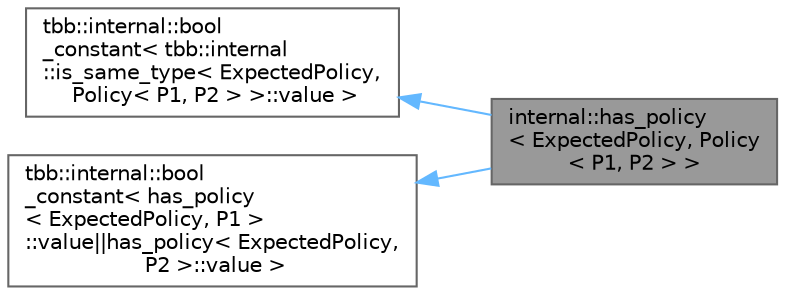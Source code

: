 digraph "internal::has_policy&lt; ExpectedPolicy, Policy&lt; P1, P2 &gt; &gt;"
{
 // LATEX_PDF_SIZE
  bgcolor="transparent";
  edge [fontname=Helvetica,fontsize=10,labelfontname=Helvetica,labelfontsize=10];
  node [fontname=Helvetica,fontsize=10,shape=box,height=0.2,width=0.4];
  rankdir="LR";
  Node1 [id="Node000001",label="internal::has_policy\l\< ExpectedPolicy, Policy\l\< P1, P2 \> \>",height=0.2,width=0.4,color="gray40", fillcolor="grey60", style="filled", fontcolor="black",tooltip=" "];
  Node2 -> Node1 [id="edge1_Node000001_Node000002",dir="back",color="steelblue1",style="solid",tooltip=" "];
  Node2 [id="Node000002",label="tbb::internal::bool\l_constant\< tbb::internal\l::is_same_type\< ExpectedPolicy,\l Policy\< P1, P2 \> \>::value \>",height=0.2,width=0.4,color="gray40", fillcolor="white", style="filled",tooltip=" "];
  Node3 -> Node1 [id="edge2_Node000001_Node000003",dir="back",color="steelblue1",style="solid",tooltip=" "];
  Node3 [id="Node000003",label="tbb::internal::bool\l_constant\< has_policy\l\< ExpectedPolicy, P1 \>\l::value\|\|has_policy\< ExpectedPolicy,\l P2 \>::value \>",height=0.2,width=0.4,color="gray40", fillcolor="white", style="filled",tooltip=" "];
}
